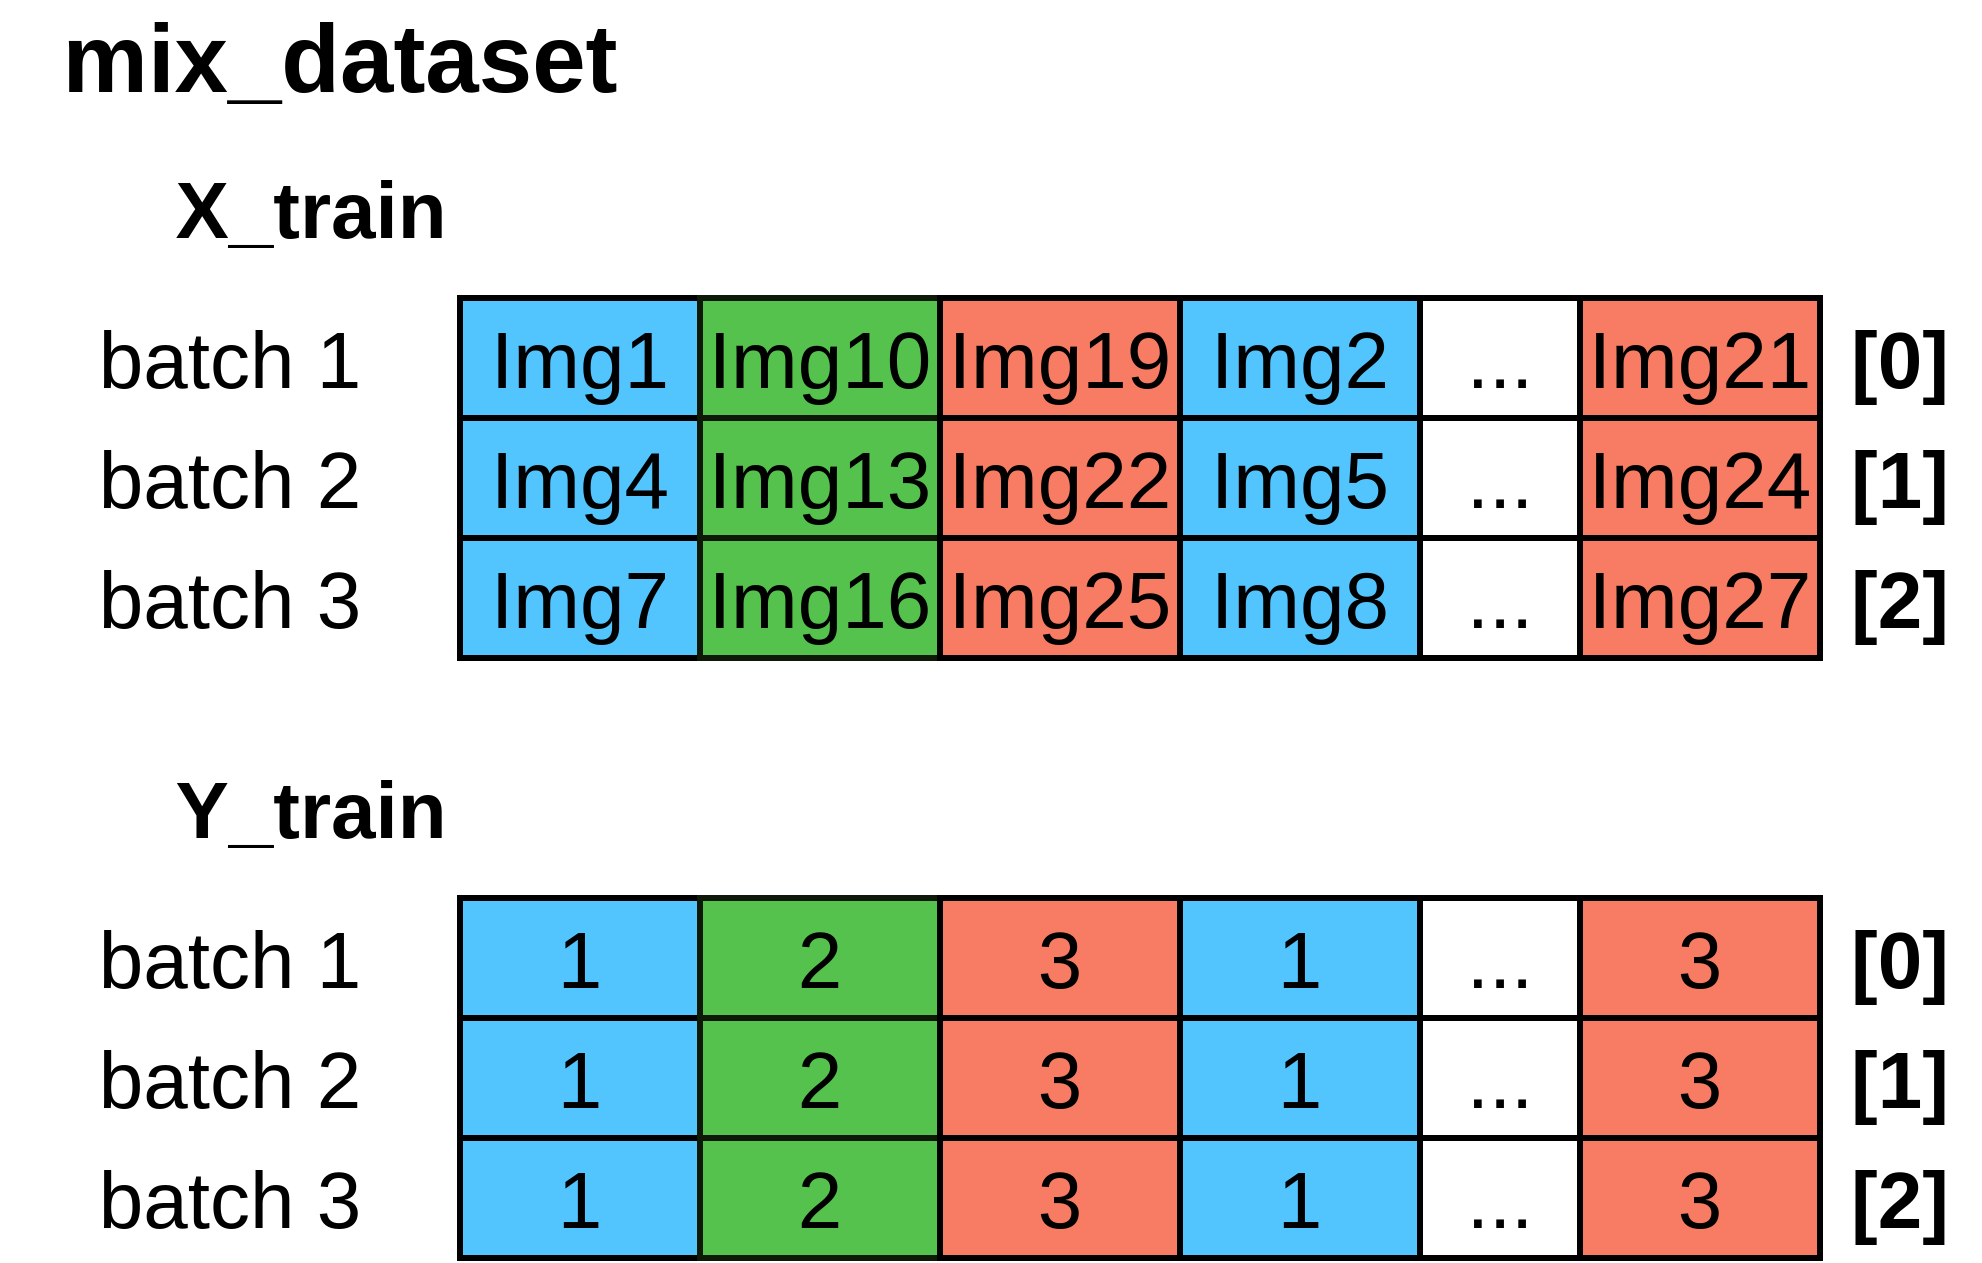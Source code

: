 <mxfile version="13.1.8" type="device"><diagram id="Dmj4oRzmwWyZLtz9S8Bu" name="Page-1"><mxGraphModel dx="1422" dy="785" grid="1" gridSize="10" guides="1" tooltips="1" connect="1" arrows="1" fold="1" page="1" pageScale="1" pageWidth="827" pageHeight="1169" math="0" shadow="0"><root><mxCell id="0"/><mxCell id="1" parent="0"/><mxCell id="FltE2GhsjUStlK-01LLK-1" value="Img1" style="rounded=0;whiteSpace=wrap;html=1;fontFamily=Arial;fontSize=40;strokeWidth=3;fillColor=#52C5FF;" parent="1" vertex="1"><mxGeometry x="270" y="170" width="120" height="60" as="geometry"/></mxCell><mxCell id="FltE2GhsjUStlK-01LLK-2" value="&lt;font style=&quot;font-size: 48px&quot; face=&quot;Arial&quot;&gt;&lt;b&gt;mix_dataset&lt;/b&gt;&lt;/font&gt;" style="text;html=1;strokeColor=none;fillColor=none;align=center;verticalAlign=middle;whiteSpace=wrap;rounded=0;" parent="1" vertex="1"><mxGeometry x="190" y="40" width="40" height="20" as="geometry"/></mxCell><mxCell id="FltE2GhsjUStlK-01LLK-4" value="&lt;font face=&quot;Arial&quot; size=&quot;1&quot;&gt;&lt;span style=&quot;font-size: 40px&quot;&gt;batch 1&lt;/span&gt;&lt;/font&gt;" style="text;html=1;strokeColor=none;fillColor=none;align=center;verticalAlign=middle;whiteSpace=wrap;rounded=0;" parent="1" vertex="1"><mxGeometry x="40" y="170" width="230" height="60" as="geometry"/></mxCell><mxCell id="FltE2GhsjUStlK-01LLK-9" value="&lt;font face=&quot;Arial&quot; size=&quot;1&quot;&gt;&lt;span style=&quot;font-size: 40px&quot;&gt;batch 2&lt;/span&gt;&lt;/font&gt;" style="text;html=1;strokeColor=none;fillColor=none;align=center;verticalAlign=middle;whiteSpace=wrap;rounded=0;" parent="1" vertex="1"><mxGeometry x="40" y="230" width="230" height="60" as="geometry"/></mxCell><mxCell id="FltE2GhsjUStlK-01LLK-16" value="&lt;font face=&quot;Arial&quot; size=&quot;1&quot;&gt;&lt;span style=&quot;font-size: 40px&quot;&gt;batch 3&lt;/span&gt;&lt;/font&gt;" style="text;html=1;strokeColor=none;fillColor=none;align=center;verticalAlign=middle;whiteSpace=wrap;rounded=0;" parent="1" vertex="1"><mxGeometry x="40" y="290" width="230" height="60" as="geometry"/></mxCell><mxCell id="FltE2GhsjUStlK-01LLK-21" value="&lt;font face=&quot;Arial&quot;&gt;&lt;span style=&quot;font-size: 40px&quot;&gt;&lt;b&gt;[0]&lt;/b&gt;&lt;/span&gt;&lt;/font&gt;" style="text;html=1;strokeColor=none;fillColor=none;align=center;verticalAlign=middle;whiteSpace=wrap;rounded=0;" parent="1" vertex="1"><mxGeometry x="950" y="170" width="80" height="60" as="geometry"/></mxCell><mxCell id="FltE2GhsjUStlK-01LLK-22" value="&lt;font face=&quot;Arial&quot;&gt;&lt;span style=&quot;font-size: 40px&quot;&gt;&lt;b&gt;[1]&lt;/b&gt;&lt;/span&gt;&lt;/font&gt;" style="text;html=1;strokeColor=none;fillColor=none;align=center;verticalAlign=middle;whiteSpace=wrap;rounded=0;" parent="1" vertex="1"><mxGeometry x="950" y="230" width="80" height="60" as="geometry"/></mxCell><mxCell id="FltE2GhsjUStlK-01LLK-23" value="&lt;font face=&quot;Arial&quot;&gt;&lt;span style=&quot;font-size: 40px&quot;&gt;&lt;b&gt;[2]&lt;/b&gt;&lt;/span&gt;&lt;/font&gt;" style="text;html=1;strokeColor=none;fillColor=none;align=center;verticalAlign=middle;whiteSpace=wrap;rounded=0;" parent="1" vertex="1"><mxGeometry x="950" y="290" width="80" height="60" as="geometry"/></mxCell><mxCell id="FltE2GhsjUStlK-01LLK-25" value="&lt;b&gt;X_train&lt;/b&gt;" style="text;html=1;align=center;verticalAlign=middle;resizable=0;points=[];autosize=1;fontSize=40;fontFamily=Arial;" parent="1" vertex="1"><mxGeometry x="120" y="100" width="150" height="50" as="geometry"/></mxCell><mxCell id="FltE2GhsjUStlK-01LLK-28" value="&lt;font face=&quot;Arial&quot; size=&quot;1&quot;&gt;&lt;span style=&quot;font-size: 40px&quot;&gt;batch 1&lt;/span&gt;&lt;/font&gt;" style="text;html=1;strokeColor=none;fillColor=none;align=center;verticalAlign=middle;whiteSpace=wrap;rounded=0;" parent="1" vertex="1"><mxGeometry x="40" y="470" width="230" height="60" as="geometry"/></mxCell><mxCell id="FltE2GhsjUStlK-01LLK-33" value="&lt;font face=&quot;Arial&quot; size=&quot;1&quot;&gt;&lt;span style=&quot;font-size: 40px&quot;&gt;batch 2&lt;/span&gt;&lt;/font&gt;" style="text;html=1;strokeColor=none;fillColor=none;align=center;verticalAlign=middle;whiteSpace=wrap;rounded=0;" parent="1" vertex="1"><mxGeometry x="40" y="530" width="230" height="60" as="geometry"/></mxCell><mxCell id="FltE2GhsjUStlK-01LLK-40" value="&lt;font face=&quot;Arial&quot; size=&quot;1&quot;&gt;&lt;span style=&quot;font-size: 40px&quot;&gt;batch 3&lt;/span&gt;&lt;/font&gt;" style="text;html=1;strokeColor=none;fillColor=none;align=center;verticalAlign=middle;whiteSpace=wrap;rounded=0;" parent="1" vertex="1"><mxGeometry x="40" y="590" width="230" height="60" as="geometry"/></mxCell><mxCell id="FltE2GhsjUStlK-01LLK-45" value="&lt;font face=&quot;Arial&quot;&gt;&lt;span style=&quot;font-size: 40px&quot;&gt;&lt;b&gt;[0]&lt;/b&gt;&lt;/span&gt;&lt;/font&gt;" style="text;html=1;strokeColor=none;fillColor=none;align=center;verticalAlign=middle;whiteSpace=wrap;rounded=0;" parent="1" vertex="1"><mxGeometry x="950" y="470" width="80" height="60" as="geometry"/></mxCell><mxCell id="FltE2GhsjUStlK-01LLK-46" value="&lt;font face=&quot;Arial&quot;&gt;&lt;span style=&quot;font-size: 40px&quot;&gt;&lt;b&gt;[1]&lt;/b&gt;&lt;/span&gt;&lt;/font&gt;" style="text;html=1;strokeColor=none;fillColor=none;align=center;verticalAlign=middle;whiteSpace=wrap;rounded=0;" parent="1" vertex="1"><mxGeometry x="950" y="530" width="80" height="60" as="geometry"/></mxCell><mxCell id="FltE2GhsjUStlK-01LLK-47" value="&lt;font face=&quot;Arial&quot;&gt;&lt;span style=&quot;font-size: 40px&quot;&gt;&lt;b&gt;[2]&lt;/b&gt;&lt;/span&gt;&lt;/font&gt;" style="text;html=1;strokeColor=none;fillColor=none;align=center;verticalAlign=middle;whiteSpace=wrap;rounded=0;" parent="1" vertex="1"><mxGeometry x="950" y="590" width="80" height="60" as="geometry"/></mxCell><mxCell id="FltE2GhsjUStlK-01LLK-48" value="&lt;b&gt;Y_train&lt;br&gt;&lt;/b&gt;" style="text;html=1;align=center;verticalAlign=middle;resizable=0;points=[];autosize=1;fontSize=40;fontFamily=Arial;" parent="1" vertex="1"><mxGeometry x="120" y="400" width="150" height="50" as="geometry"/></mxCell><mxCell id="2uqZdW0dwbUYwIX6Izus-1" value="Img10" style="rounded=0;whiteSpace=wrap;html=1;fontFamily=Arial;fontSize=40;strokeWidth=3;fillColor=#55C24D;strokeColor=#0E1908;gradientColor=none;" vertex="1" parent="1"><mxGeometry x="390" y="170" width="120" height="60" as="geometry"/></mxCell><mxCell id="2uqZdW0dwbUYwIX6Izus-2" value="Img19" style="rounded=0;whiteSpace=wrap;html=1;fontFamily=Arial;fontSize=40;strokeWidth=3;fillColor=#F87C63;" vertex="1" parent="1"><mxGeometry x="510" y="170" width="120" height="60" as="geometry"/></mxCell><mxCell id="2uqZdW0dwbUYwIX6Izus-3" value="Img2" style="rounded=0;whiteSpace=wrap;html=1;fontFamily=Arial;fontSize=40;strokeWidth=3;fillColor=#52C5FF;" vertex="1" parent="1"><mxGeometry x="630" y="170" width="120" height="60" as="geometry"/></mxCell><mxCell id="2uqZdW0dwbUYwIX6Izus-4" value="Img21" style="rounded=0;whiteSpace=wrap;html=1;fontFamily=Arial;fontSize=40;strokeWidth=3;fillColor=#F87C63;" vertex="1" parent="1"><mxGeometry x="830" y="170" width="120" height="60" as="geometry"/></mxCell><mxCell id="2uqZdW0dwbUYwIX6Izus-5" value="..." style="rounded=0;whiteSpace=wrap;html=1;fontFamily=Arial;fontSize=40;strokeWidth=3;" vertex="1" parent="1"><mxGeometry x="750" y="170" width="80" height="60" as="geometry"/></mxCell><mxCell id="2uqZdW0dwbUYwIX6Izus-6" value="Img4" style="rounded=0;whiteSpace=wrap;html=1;fontFamily=Arial;fontSize=40;strokeWidth=3;fillColor=#52C5FF;" vertex="1" parent="1"><mxGeometry x="270" y="230" width="120" height="60" as="geometry"/></mxCell><mxCell id="2uqZdW0dwbUYwIX6Izus-7" value="Img13" style="rounded=0;whiteSpace=wrap;html=1;fontFamily=Arial;fontSize=40;strokeWidth=3;fillColor=#55C24D;strokeColor=#0E1908;gradientColor=none;" vertex="1" parent="1"><mxGeometry x="390" y="230" width="120" height="60" as="geometry"/></mxCell><mxCell id="2uqZdW0dwbUYwIX6Izus-8" value="Img22" style="rounded=0;whiteSpace=wrap;html=1;fontFamily=Arial;fontSize=40;strokeWidth=3;fillColor=#F87C63;" vertex="1" parent="1"><mxGeometry x="510" y="230" width="120" height="60" as="geometry"/></mxCell><mxCell id="2uqZdW0dwbUYwIX6Izus-9" value="Img5" style="rounded=0;whiteSpace=wrap;html=1;fontFamily=Arial;fontSize=40;strokeWidth=3;fillColor=#52C5FF;" vertex="1" parent="1"><mxGeometry x="630" y="230" width="120" height="60" as="geometry"/></mxCell><mxCell id="2uqZdW0dwbUYwIX6Izus-10" value="Img24" style="rounded=0;whiteSpace=wrap;html=1;fontFamily=Arial;fontSize=40;strokeWidth=3;fillColor=#F87C63;" vertex="1" parent="1"><mxGeometry x="830" y="230" width="120" height="60" as="geometry"/></mxCell><mxCell id="2uqZdW0dwbUYwIX6Izus-11" value="..." style="rounded=0;whiteSpace=wrap;html=1;fontFamily=Arial;fontSize=40;strokeWidth=3;" vertex="1" parent="1"><mxGeometry x="750" y="230" width="80" height="60" as="geometry"/></mxCell><mxCell id="2uqZdW0dwbUYwIX6Izus-12" value="Img7" style="rounded=0;whiteSpace=wrap;html=1;fontFamily=Arial;fontSize=40;strokeWidth=3;fillColor=#52C5FF;" vertex="1" parent="1"><mxGeometry x="270" y="290" width="120" height="60" as="geometry"/></mxCell><mxCell id="2uqZdW0dwbUYwIX6Izus-13" value="Img16" style="rounded=0;whiteSpace=wrap;html=1;fontFamily=Arial;fontSize=40;strokeWidth=3;fillColor=#55C24D;strokeColor=#0E1908;gradientColor=none;" vertex="1" parent="1"><mxGeometry x="390" y="290" width="120" height="60" as="geometry"/></mxCell><mxCell id="2uqZdW0dwbUYwIX6Izus-14" value="Img25" style="rounded=0;whiteSpace=wrap;html=1;fontFamily=Arial;fontSize=40;strokeWidth=3;fillColor=#F87C63;" vertex="1" parent="1"><mxGeometry x="510" y="290" width="120" height="60" as="geometry"/></mxCell><mxCell id="2uqZdW0dwbUYwIX6Izus-15" value="Img8" style="rounded=0;whiteSpace=wrap;html=1;fontFamily=Arial;fontSize=40;strokeWidth=3;fillColor=#52C5FF;" vertex="1" parent="1"><mxGeometry x="630" y="290" width="120" height="60" as="geometry"/></mxCell><mxCell id="2uqZdW0dwbUYwIX6Izus-16" value="Img27" style="rounded=0;whiteSpace=wrap;html=1;fontFamily=Arial;fontSize=40;strokeWidth=3;fillColor=#F87C63;" vertex="1" parent="1"><mxGeometry x="830" y="290" width="120" height="60" as="geometry"/></mxCell><mxCell id="2uqZdW0dwbUYwIX6Izus-17" value="..." style="rounded=0;whiteSpace=wrap;html=1;fontFamily=Arial;fontSize=40;strokeWidth=3;" vertex="1" parent="1"><mxGeometry x="750" y="290" width="80" height="60" as="geometry"/></mxCell><mxCell id="2uqZdW0dwbUYwIX6Izus-20" value="1" style="rounded=0;whiteSpace=wrap;html=1;fontFamily=Arial;fontSize=40;strokeWidth=3;fillColor=#52C5FF;" vertex="1" parent="1"><mxGeometry x="270" y="470" width="120" height="60" as="geometry"/></mxCell><mxCell id="2uqZdW0dwbUYwIX6Izus-21" value="2" style="rounded=0;whiteSpace=wrap;html=1;fontFamily=Arial;fontSize=40;strokeWidth=3;fillColor=#55C24D;strokeColor=#0E1908;gradientColor=none;" vertex="1" parent="1"><mxGeometry x="390" y="470" width="120" height="60" as="geometry"/></mxCell><mxCell id="2uqZdW0dwbUYwIX6Izus-22" value="3" style="rounded=0;whiteSpace=wrap;html=1;fontFamily=Arial;fontSize=40;strokeWidth=3;fillColor=#F87C63;" vertex="1" parent="1"><mxGeometry x="510" y="470" width="120" height="60" as="geometry"/></mxCell><mxCell id="2uqZdW0dwbUYwIX6Izus-23" value="1" style="rounded=0;whiteSpace=wrap;html=1;fontFamily=Arial;fontSize=40;strokeWidth=3;fillColor=#52C5FF;" vertex="1" parent="1"><mxGeometry x="630" y="470" width="120" height="60" as="geometry"/></mxCell><mxCell id="2uqZdW0dwbUYwIX6Izus-24" value="3" style="rounded=0;whiteSpace=wrap;html=1;fontFamily=Arial;fontSize=40;strokeWidth=3;fillColor=#F87C63;" vertex="1" parent="1"><mxGeometry x="830" y="470" width="120" height="60" as="geometry"/></mxCell><mxCell id="2uqZdW0dwbUYwIX6Izus-25" value="..." style="rounded=0;whiteSpace=wrap;html=1;fontFamily=Arial;fontSize=40;strokeWidth=3;" vertex="1" parent="1"><mxGeometry x="750" y="470" width="80" height="60" as="geometry"/></mxCell><mxCell id="2uqZdW0dwbUYwIX6Izus-26" value="1" style="rounded=0;whiteSpace=wrap;html=1;fontFamily=Arial;fontSize=40;strokeWidth=3;fillColor=#52C5FF;" vertex="1" parent="1"><mxGeometry x="270" y="530" width="120" height="60" as="geometry"/></mxCell><mxCell id="2uqZdW0dwbUYwIX6Izus-27" value="2" style="rounded=0;whiteSpace=wrap;html=1;fontFamily=Arial;fontSize=40;strokeWidth=3;fillColor=#55C24D;strokeColor=#0E1908;gradientColor=none;" vertex="1" parent="1"><mxGeometry x="390" y="530" width="120" height="60" as="geometry"/></mxCell><mxCell id="2uqZdW0dwbUYwIX6Izus-28" value="3" style="rounded=0;whiteSpace=wrap;html=1;fontFamily=Arial;fontSize=40;strokeWidth=3;fillColor=#F87C63;" vertex="1" parent="1"><mxGeometry x="510" y="530" width="120" height="60" as="geometry"/></mxCell><mxCell id="2uqZdW0dwbUYwIX6Izus-29" value="1" style="rounded=0;whiteSpace=wrap;html=1;fontFamily=Arial;fontSize=40;strokeWidth=3;fillColor=#52C5FF;" vertex="1" parent="1"><mxGeometry x="630" y="530" width="120" height="60" as="geometry"/></mxCell><mxCell id="2uqZdW0dwbUYwIX6Izus-30" value="3" style="rounded=0;whiteSpace=wrap;html=1;fontFamily=Arial;fontSize=40;strokeWidth=3;fillColor=#F87C63;" vertex="1" parent="1"><mxGeometry x="830" y="530" width="120" height="60" as="geometry"/></mxCell><mxCell id="2uqZdW0dwbUYwIX6Izus-31" value="..." style="rounded=0;whiteSpace=wrap;html=1;fontFamily=Arial;fontSize=40;strokeWidth=3;" vertex="1" parent="1"><mxGeometry x="750" y="530" width="80" height="60" as="geometry"/></mxCell><mxCell id="2uqZdW0dwbUYwIX6Izus-32" value="1" style="rounded=0;whiteSpace=wrap;html=1;fontFamily=Arial;fontSize=40;strokeWidth=3;fillColor=#52C5FF;" vertex="1" parent="1"><mxGeometry x="270" y="590" width="120" height="60" as="geometry"/></mxCell><mxCell id="2uqZdW0dwbUYwIX6Izus-33" value="2" style="rounded=0;whiteSpace=wrap;html=1;fontFamily=Arial;fontSize=40;strokeWidth=3;fillColor=#55C24D;strokeColor=#0E1908;gradientColor=none;" vertex="1" parent="1"><mxGeometry x="390" y="590" width="120" height="60" as="geometry"/></mxCell><mxCell id="2uqZdW0dwbUYwIX6Izus-34" value="3" style="rounded=0;whiteSpace=wrap;html=1;fontFamily=Arial;fontSize=40;strokeWidth=3;fillColor=#F87C63;" vertex="1" parent="1"><mxGeometry x="510" y="590" width="120" height="60" as="geometry"/></mxCell><mxCell id="2uqZdW0dwbUYwIX6Izus-35" value="1" style="rounded=0;whiteSpace=wrap;html=1;fontFamily=Arial;fontSize=40;strokeWidth=3;fillColor=#52C5FF;" vertex="1" parent="1"><mxGeometry x="630" y="590" width="120" height="60" as="geometry"/></mxCell><mxCell id="2uqZdW0dwbUYwIX6Izus-36" value="3" style="rounded=0;whiteSpace=wrap;html=1;fontFamily=Arial;fontSize=40;strokeWidth=3;fillColor=#F87C63;" vertex="1" parent="1"><mxGeometry x="830" y="590" width="120" height="60" as="geometry"/></mxCell><mxCell id="2uqZdW0dwbUYwIX6Izus-37" value="..." style="rounded=0;whiteSpace=wrap;html=1;fontFamily=Arial;fontSize=40;strokeWidth=3;" vertex="1" parent="1"><mxGeometry x="750" y="590" width="80" height="60" as="geometry"/></mxCell></root></mxGraphModel></diagram></mxfile>